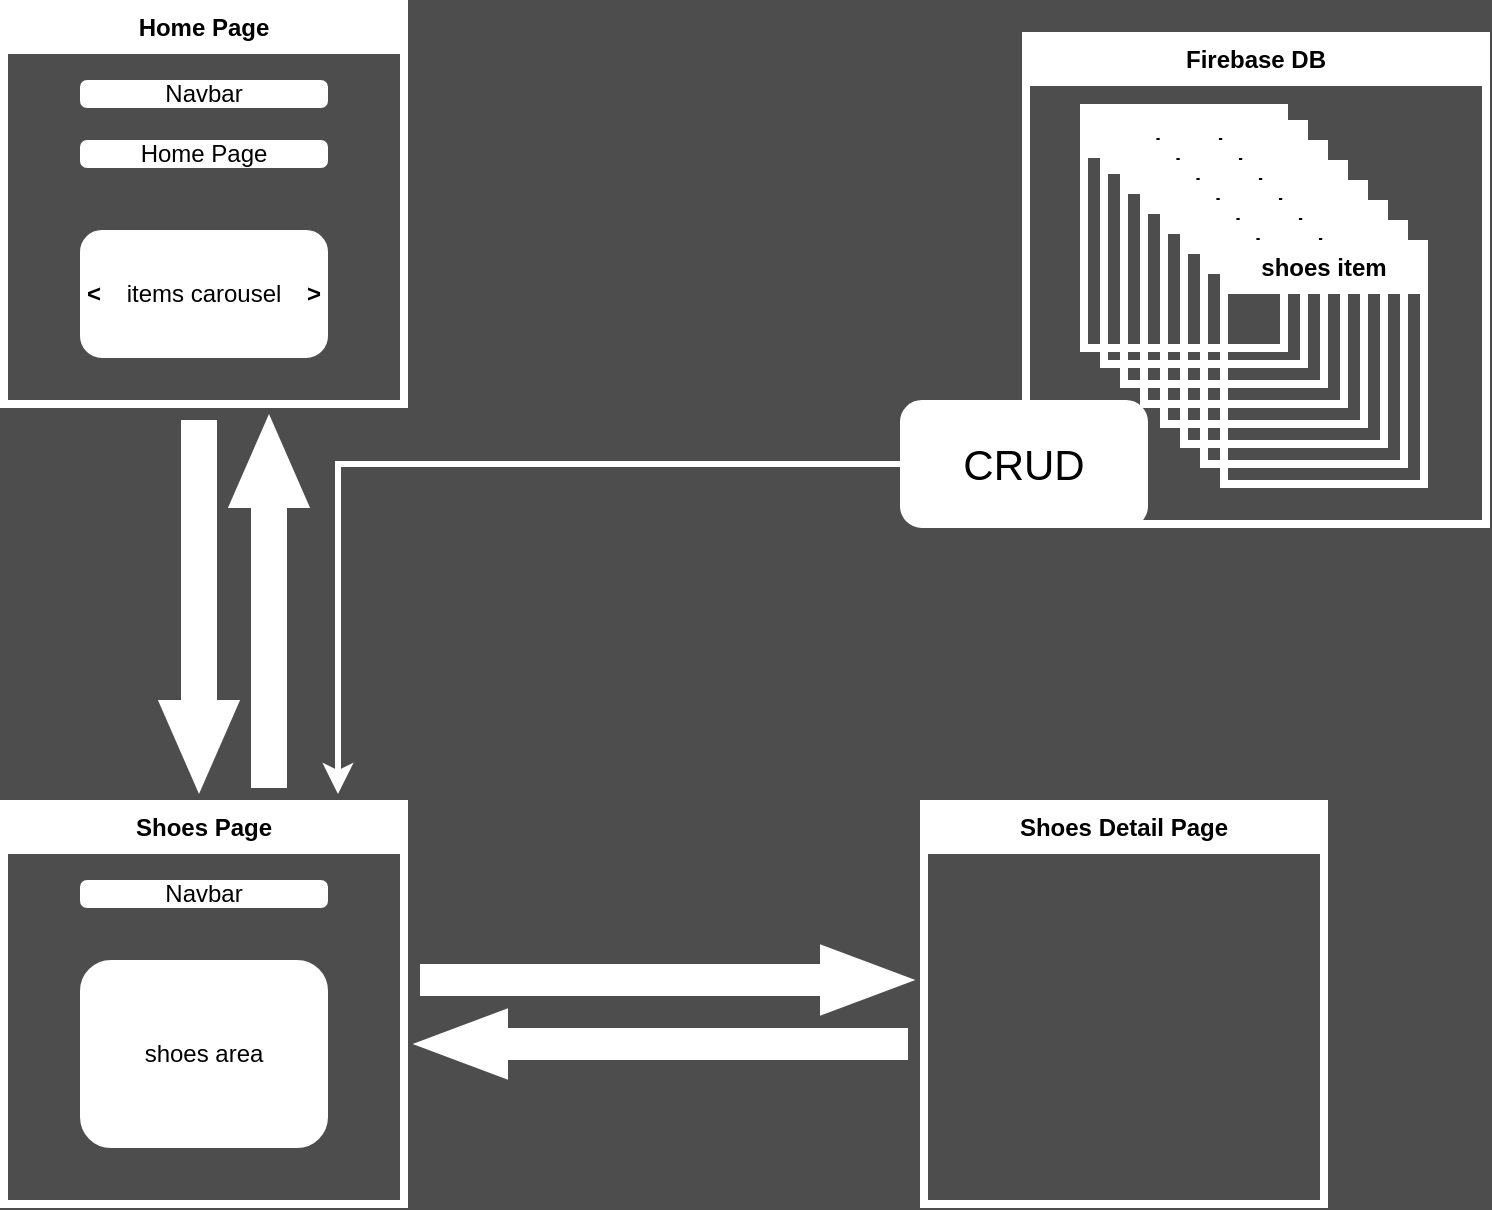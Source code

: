 <mxfile version="20.8.23" type="github">
  <diagram name="‫עמוד-1‬" id="Duh7JVj-FULWT96uaFJs">
    <mxGraphModel dx="1434" dy="699" grid="1" gridSize="10" guides="1" tooltips="1" connect="1" arrows="1" fold="1" page="1" pageScale="1" pageWidth="827" pageHeight="1169" background="#4D4D4D" math="0" shadow="0">
      <root>
        <mxCell id="0" />
        <mxCell id="1" parent="0" />
        <mxCell id="MCtM1LSkn9CB0BhDivHp-1" value="Firebase DB" style="swimlane;whiteSpace=wrap;html=1;labelBackgroundColor=none;rounded=0;strokeColor=#FFFFFF;strokeWidth=4;" vertex="1" parent="1">
          <mxGeometry x="551" y="46" width="230" height="244" as="geometry" />
        </mxCell>
        <mxCell id="MCtM1LSkn9CB0BhDivHp-2" value="shoes item" style="swimlane;whiteSpace=wrap;html=1;labelBackgroundColor=none;rounded=0;strokeColor=#FFFFFF;strokeWidth=4;" vertex="1" parent="MCtM1LSkn9CB0BhDivHp-1">
          <mxGeometry x="29" y="36" width="100" height="120" as="geometry" />
        </mxCell>
        <mxCell id="MCtM1LSkn9CB0BhDivHp-29" value="&lt;font style=&quot;font-size: 21px;&quot;&gt;CRUD&lt;/font&gt;" style="rounded=1;whiteSpace=wrap;html=1;strokeColor=#FFFFFF;strokeWidth=4;" vertex="1" parent="MCtM1LSkn9CB0BhDivHp-1">
          <mxGeometry x="-61" y="184" width="120" height="60" as="geometry" />
        </mxCell>
        <mxCell id="MCtM1LSkn9CB0BhDivHp-3" value="shoes item" style="swimlane;whiteSpace=wrap;html=1;labelBackgroundColor=none;rounded=0;strokeColor=#FFFFFF;strokeWidth=4;" vertex="1" parent="1">
          <mxGeometry x="590" y="90" width="100" height="120" as="geometry" />
        </mxCell>
        <mxCell id="MCtM1LSkn9CB0BhDivHp-4" value="shoes item" style="swimlane;whiteSpace=wrap;html=1;labelBackgroundColor=none;rounded=0;strokeColor=#FFFFFF;strokeWidth=4;" vertex="1" parent="1">
          <mxGeometry x="600" y="100" width="100" height="120" as="geometry" />
        </mxCell>
        <mxCell id="MCtM1LSkn9CB0BhDivHp-5" value="shoes item" style="swimlane;whiteSpace=wrap;html=1;labelBackgroundColor=none;rounded=0;strokeColor=#FFFFFF;strokeWidth=4;" vertex="1" parent="1">
          <mxGeometry x="610" y="110" width="100" height="120" as="geometry" />
        </mxCell>
        <mxCell id="MCtM1LSkn9CB0BhDivHp-6" value="shoes item" style="swimlane;whiteSpace=wrap;html=1;labelBackgroundColor=none;rounded=0;strokeColor=#FFFFFF;strokeWidth=4;" vertex="1" parent="1">
          <mxGeometry x="620" y="120" width="100" height="120" as="geometry" />
        </mxCell>
        <mxCell id="MCtM1LSkn9CB0BhDivHp-7" value="shoes item" style="swimlane;whiteSpace=wrap;html=1;labelBackgroundColor=none;rounded=0;strokeColor=#FFFFFF;strokeWidth=4;" vertex="1" parent="1">
          <mxGeometry x="630" y="130" width="100" height="120" as="geometry" />
        </mxCell>
        <mxCell id="MCtM1LSkn9CB0BhDivHp-8" value="shoes item" style="swimlane;whiteSpace=wrap;html=1;labelBackgroundColor=none;rounded=0;strokeColor=#FFFFFF;strokeWidth=4;" vertex="1" parent="1">
          <mxGeometry x="640" y="140" width="100" height="120" as="geometry" />
        </mxCell>
        <mxCell id="MCtM1LSkn9CB0BhDivHp-9" value="shoes item" style="swimlane;whiteSpace=wrap;html=1;labelBackgroundColor=none;rounded=0;strokeColor=#FFFFFF;strokeWidth=4;" vertex="1" parent="1">
          <mxGeometry x="650" y="150" width="100" height="120" as="geometry" />
        </mxCell>
        <mxCell id="MCtM1LSkn9CB0BhDivHp-10" value="Home Page" style="swimlane;whiteSpace=wrap;html=1;labelBackgroundColor=none;rounded=0;strokeColor=#FFFFFF;strokeWidth=4;" vertex="1" parent="1">
          <mxGeometry x="40" y="30" width="200" height="200" as="geometry" />
        </mxCell>
        <mxCell id="MCtM1LSkn9CB0BhDivHp-11" value="items carousel" style="rounded=1;whiteSpace=wrap;html=1;strokeColor=#FFFFFF;strokeWidth=4;" vertex="1" parent="MCtM1LSkn9CB0BhDivHp-10">
          <mxGeometry x="40" y="115" width="120" height="60" as="geometry" />
        </mxCell>
        <mxCell id="MCtM1LSkn9CB0BhDivHp-12" value="Home Page" style="rounded=1;whiteSpace=wrap;html=1;strokeColor=#FFFFFF;strokeWidth=4;" vertex="1" parent="MCtM1LSkn9CB0BhDivHp-10">
          <mxGeometry x="40" y="70" width="120" height="10" as="geometry" />
        </mxCell>
        <mxCell id="MCtM1LSkn9CB0BhDivHp-14" value="Navbar" style="rounded=1;whiteSpace=wrap;html=1;strokeColor=#FFFFFF;strokeWidth=4;" vertex="1" parent="MCtM1LSkn9CB0BhDivHp-10">
          <mxGeometry x="40" y="40" width="120" height="10" as="geometry" />
        </mxCell>
        <mxCell id="MCtM1LSkn9CB0BhDivHp-16" value="&lt;b&gt;&amp;lt;&lt;/b&gt;" style="ellipse;whiteSpace=wrap;html=1;aspect=fixed;strokeColor=#FFFFFF;strokeWidth=4;" vertex="1" parent="MCtM1LSkn9CB0BhDivHp-10">
          <mxGeometry x="40" y="140" width="10" height="10" as="geometry" />
        </mxCell>
        <mxCell id="MCtM1LSkn9CB0BhDivHp-15" value="&lt;b&gt;&amp;gt;&lt;/b&gt;" style="ellipse;whiteSpace=wrap;html=1;aspect=fixed;strokeColor=#FFFFFF;strokeWidth=4;" vertex="1" parent="MCtM1LSkn9CB0BhDivHp-10">
          <mxGeometry x="150" y="140" width="10" height="10" as="geometry" />
        </mxCell>
        <mxCell id="MCtM1LSkn9CB0BhDivHp-21" value="Shoes Page" style="swimlane;whiteSpace=wrap;html=1;strokeColor=#FFFFFF;strokeWidth=4;" vertex="1" parent="1">
          <mxGeometry x="40" y="430" width="200" height="200" as="geometry" />
        </mxCell>
        <mxCell id="MCtM1LSkn9CB0BhDivHp-32" value="Navbar" style="rounded=1;whiteSpace=wrap;html=1;strokeColor=#FFFFFF;strokeWidth=4;" vertex="1" parent="MCtM1LSkn9CB0BhDivHp-21">
          <mxGeometry x="40" y="40" width="120" height="10" as="geometry" />
        </mxCell>
        <mxCell id="MCtM1LSkn9CB0BhDivHp-33" value="shoes area" style="rounded=1;whiteSpace=wrap;html=1;strokeColor=#FFFFFF;strokeWidth=4;fontSize=12;" vertex="1" parent="MCtM1LSkn9CB0BhDivHp-21">
          <mxGeometry x="40" y="80" width="120" height="90" as="geometry" />
        </mxCell>
        <mxCell id="MCtM1LSkn9CB0BhDivHp-22" value="Shoes Detail Page" style="swimlane;whiteSpace=wrap;html=1;strokeColor=#FFFFFF;strokeWidth=4;" vertex="1" parent="1">
          <mxGeometry x="500" y="430" width="200" height="200" as="geometry" />
        </mxCell>
        <mxCell id="MCtM1LSkn9CB0BhDivHp-24" value="" style="html=1;shadow=0;dashed=0;align=center;verticalAlign=middle;shape=mxgraph.arrows2.arrow;dy=0.6;dx=40;direction=south;notch=0;strokeColor=#FFFFFF;strokeWidth=4;" vertex="1" parent="1">
          <mxGeometry x="120" y="240" width="35" height="180" as="geometry" />
        </mxCell>
        <mxCell id="MCtM1LSkn9CB0BhDivHp-25" value="" style="html=1;shadow=0;dashed=0;align=center;verticalAlign=middle;shape=mxgraph.arrows2.arrow;dy=0.6;dx=40;direction=north;notch=0;strokeColor=#FFFFFF;strokeWidth=4;" vertex="1" parent="1">
          <mxGeometry x="155" y="240" width="35" height="180" as="geometry" />
        </mxCell>
        <mxCell id="MCtM1LSkn9CB0BhDivHp-27" value="" style="html=1;shadow=0;dashed=0;align=center;verticalAlign=middle;shape=mxgraph.arrows2.arrow;dy=0.6;dx=40;flipH=1;notch=0;strokeColor=#FFFFFF;strokeWidth=4;" vertex="1" parent="1">
          <mxGeometry x="250" y="535" width="240" height="30" as="geometry" />
        </mxCell>
        <mxCell id="MCtM1LSkn9CB0BhDivHp-28" value="" style="html=1;shadow=0;dashed=0;align=center;verticalAlign=middle;shape=mxgraph.arrows2.arrow;dy=0.6;dx=40;notch=0;strokeColor=#FFFFFF;strokeWidth=4;" vertex="1" parent="1">
          <mxGeometry x="250" y="503" width="240" height="30" as="geometry" />
        </mxCell>
        <mxCell id="MCtM1LSkn9CB0BhDivHp-30" style="edgeStyle=orthogonalEdgeStyle;rounded=0;orthogonalLoop=1;jettySize=auto;html=1;entryX=0.835;entryY=-0.025;entryDx=0;entryDy=0;entryPerimeter=0;fontSize=21;strokeColor=#FFFFFF;strokeWidth=3;" edge="1" parent="1" source="MCtM1LSkn9CB0BhDivHp-29" target="MCtM1LSkn9CB0BhDivHp-21">
          <mxGeometry relative="1" as="geometry" />
        </mxCell>
      </root>
    </mxGraphModel>
  </diagram>
</mxfile>
